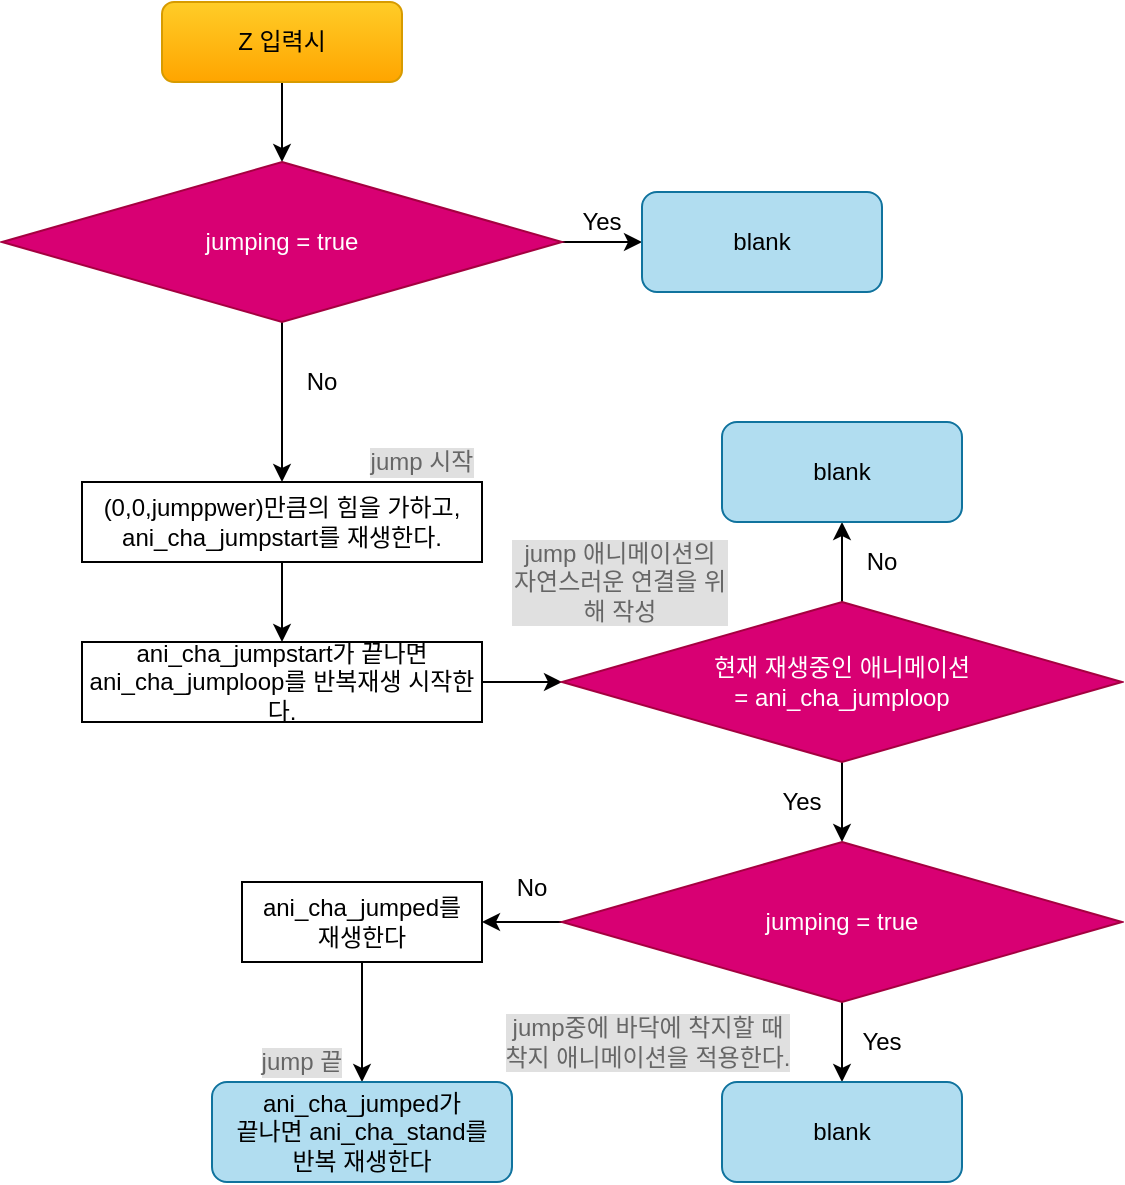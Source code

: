 <mxfile version="13.1.5" type="device"><diagram id="6NCQW5u_S7pxkT3N_kbf" name="Page-1"><mxGraphModel dx="1422" dy="745" grid="1" gridSize="10" guides="1" tooltips="1" connect="1" arrows="1" fold="1" page="1" pageScale="1" pageWidth="827" pageHeight="1169" math="0" shadow="0"><root><mxCell id="0"/><mxCell id="1" parent="0"/><mxCell id="tHYnqT5fr0ORRnQMyRaC-1" style="edgeStyle=orthogonalEdgeStyle;rounded=0;orthogonalLoop=1;jettySize=auto;html=1;exitX=0.5;exitY=1;exitDx=0;exitDy=0;" parent="1" source="KQISl-OcYKPEFTwS8O8O-5" target="tHYnqT5fr0ORRnQMyRaC-2" edge="1"><mxGeometry relative="1" as="geometry"><mxPoint x="300" y="240" as="targetPoint"/></mxGeometry></mxCell><mxCell id="KQISl-OcYKPEFTwS8O8O-5" value="Z 입력시" style="rounded=1;whiteSpace=wrap;html=1;gradientColor=#ffa500;fillColor=#ffcd28;strokeColor=#d79b00;" parent="1" vertex="1"><mxGeometry x="240" y="160" width="120" height="40" as="geometry"/></mxCell><mxCell id="KQISl-OcYKPEFTwS8O8O-17" style="edgeStyle=orthogonalEdgeStyle;rounded=0;orthogonalLoop=1;jettySize=auto;html=1;exitX=0.5;exitY=1;exitDx=0;exitDy=0;" parent="1" edge="1"><mxGeometry relative="1" as="geometry"><mxPoint x="500" y="410" as="sourcePoint"/><mxPoint x="500" y="410" as="targetPoint"/></mxGeometry></mxCell><mxCell id="tHYnqT5fr0ORRnQMyRaC-5" style="edgeStyle=orthogonalEdgeStyle;rounded=0;orthogonalLoop=1;jettySize=auto;html=1;exitX=1;exitY=0.5;exitDx=0;exitDy=0;" parent="1" source="tHYnqT5fr0ORRnQMyRaC-2" edge="1"><mxGeometry relative="1" as="geometry"><mxPoint x="480" y="280" as="targetPoint"/></mxGeometry></mxCell><mxCell id="tHYnqT5fr0ORRnQMyRaC-8" value="" style="edgeStyle=orthogonalEdgeStyle;rounded=0;orthogonalLoop=1;jettySize=auto;html=1;" parent="1" source="tHYnqT5fr0ORRnQMyRaC-2" target="Xf3fwoL6uI0LdtcOqFY4-4" edge="1"><mxGeometry relative="1" as="geometry"><mxPoint x="300" y="390" as="targetPoint"/></mxGeometry></mxCell><mxCell id="tHYnqT5fr0ORRnQMyRaC-2" value="jumping = true" style="rhombus;whiteSpace=wrap;html=1;rounded=0;strokeColor=#A50040;fillColor=#d80073;fontColor=#ffffff;" parent="1" vertex="1"><mxGeometry x="160" y="240" width="280" height="80" as="geometry"/></mxCell><mxCell id="tHYnqT5fr0ORRnQMyRaC-6" value="Yes" style="text;html=1;strokeColor=none;fillColor=none;align=center;verticalAlign=middle;whiteSpace=wrap;rounded=0;" parent="1" vertex="1"><mxGeometry x="440" y="260" width="40" height="20" as="geometry"/></mxCell><mxCell id="tHYnqT5fr0ORRnQMyRaC-10" value="No" style="text;html=1;strokeColor=none;fillColor=none;align=center;verticalAlign=middle;whiteSpace=wrap;rounded=0;" parent="1" vertex="1"><mxGeometry x="300" y="340" width="40" height="20" as="geometry"/></mxCell><mxCell id="Xf3fwoL6uI0LdtcOqFY4-2" value="blank" style="rounded=1;whiteSpace=wrap;html=1;fillColor=#b1ddf0;strokeColor=#10739e;" vertex="1" parent="1"><mxGeometry x="480" y="255" width="120" height="50" as="geometry"/></mxCell><mxCell id="Xf3fwoL6uI0LdtcOqFY4-6" value="" style="edgeStyle=orthogonalEdgeStyle;rounded=0;orthogonalLoop=1;jettySize=auto;html=1;" edge="1" parent="1" source="Xf3fwoL6uI0LdtcOqFY4-4" target="Xf3fwoL6uI0LdtcOqFY4-5"><mxGeometry relative="1" as="geometry"/></mxCell><mxCell id="Xf3fwoL6uI0LdtcOqFY4-4" value="(0,0,jumppwer)만큼의 힘을 가하고, ani_cha_jumpstart를 재생한다." style="rounded=0;whiteSpace=wrap;html=1;" vertex="1" parent="1"><mxGeometry x="200" y="400" width="200" height="40" as="geometry"/></mxCell><mxCell id="Xf3fwoL6uI0LdtcOqFY4-13" style="edgeStyle=orthogonalEdgeStyle;rounded=0;orthogonalLoop=1;jettySize=auto;html=1;exitX=1;exitY=0.5;exitDx=0;exitDy=0;entryX=0;entryY=0.5;entryDx=0;entryDy=0;" edge="1" parent="1" source="Xf3fwoL6uI0LdtcOqFY4-5" target="Xf3fwoL6uI0LdtcOqFY4-12"><mxGeometry relative="1" as="geometry"/></mxCell><mxCell id="Xf3fwoL6uI0LdtcOqFY4-5" value="ani_cha_jumpstart가 끝나면&lt;br&gt;ani_cha_jumploop를 반복재생 시작한다." style="rounded=0;whiteSpace=wrap;html=1;" vertex="1" parent="1"><mxGeometry x="200" y="480" width="200" height="40" as="geometry"/></mxCell><mxCell id="Xf3fwoL6uI0LdtcOqFY4-11" value="jump 애니메이션의 자연스러운 연결을 위해 작성" style="text;html=1;strokeColor=none;fillColor=none;align=center;verticalAlign=middle;whiteSpace=wrap;rounded=0;fontColor=#666666;labelBackgroundColor=#E0E0E0;" vertex="1" parent="1"><mxGeometry x="414" y="430" width="110" height="40" as="geometry"/></mxCell><mxCell id="Xf3fwoL6uI0LdtcOqFY4-15" style="edgeStyle=orthogonalEdgeStyle;rounded=0;orthogonalLoop=1;jettySize=auto;html=1;exitX=0.5;exitY=1;exitDx=0;exitDy=0;" edge="1" parent="1" source="Xf3fwoL6uI0LdtcOqFY4-12" target="Xf3fwoL6uI0LdtcOqFY4-14"><mxGeometry relative="1" as="geometry"/></mxCell><mxCell id="Xf3fwoL6uI0LdtcOqFY4-17" style="edgeStyle=orthogonalEdgeStyle;rounded=0;orthogonalLoop=1;jettySize=auto;html=1;exitX=0.5;exitY=0;exitDx=0;exitDy=0;" edge="1" parent="1" source="Xf3fwoL6uI0LdtcOqFY4-12" target="Xf3fwoL6uI0LdtcOqFY4-16"><mxGeometry relative="1" as="geometry"/></mxCell><mxCell id="Xf3fwoL6uI0LdtcOqFY4-12" value="현재 재생중인 애니메이션&lt;br&gt;= ani_cha_jumploop" style="rhombus;whiteSpace=wrap;html=1;rounded=0;strokeColor=#A50040;fillColor=#d80073;fontColor=#ffffff;" vertex="1" parent="1"><mxGeometry x="440" y="460" width="280" height="80" as="geometry"/></mxCell><mxCell id="Xf3fwoL6uI0LdtcOqFY4-21" style="edgeStyle=orthogonalEdgeStyle;rounded=0;orthogonalLoop=1;jettySize=auto;html=1;exitX=0;exitY=0.5;exitDx=0;exitDy=0;" edge="1" parent="1" source="Xf3fwoL6uI0LdtcOqFY4-14" target="Xf3fwoL6uI0LdtcOqFY4-30"><mxGeometry relative="1" as="geometry"><mxPoint x="400" y="620" as="targetPoint"/></mxGeometry></mxCell><mxCell id="Xf3fwoL6uI0LdtcOqFY4-23" style="edgeStyle=orthogonalEdgeStyle;rounded=0;orthogonalLoop=1;jettySize=auto;html=1;exitX=0.5;exitY=1;exitDx=0;exitDy=0;entryX=0.5;entryY=0;entryDx=0;entryDy=0;" edge="1" parent="1" source="Xf3fwoL6uI0LdtcOqFY4-14" target="Xf3fwoL6uI0LdtcOqFY4-22"><mxGeometry relative="1" as="geometry"/></mxCell><mxCell id="Xf3fwoL6uI0LdtcOqFY4-14" value="jumping = true" style="rhombus;whiteSpace=wrap;html=1;rounded=0;strokeColor=#A50040;fillColor=#d80073;fontColor=#ffffff;" vertex="1" parent="1"><mxGeometry x="440" y="580" width="280" height="80" as="geometry"/></mxCell><mxCell id="Xf3fwoL6uI0LdtcOqFY4-16" value="blank" style="rounded=1;whiteSpace=wrap;html=1;fillColor=#b1ddf0;strokeColor=#10739e;" vertex="1" parent="1"><mxGeometry x="520" y="370" width="120" height="50" as="geometry"/></mxCell><mxCell id="Xf3fwoL6uI0LdtcOqFY4-18" value="No" style="text;html=1;strokeColor=none;fillColor=none;align=center;verticalAlign=middle;whiteSpace=wrap;rounded=0;" vertex="1" parent="1"><mxGeometry x="580" y="430" width="40" height="20" as="geometry"/></mxCell><mxCell id="Xf3fwoL6uI0LdtcOqFY4-19" value="Yes" style="text;html=1;strokeColor=none;fillColor=none;align=center;verticalAlign=middle;whiteSpace=wrap;rounded=0;" vertex="1" parent="1"><mxGeometry x="540" y="550" width="40" height="20" as="geometry"/></mxCell><mxCell id="Xf3fwoL6uI0LdtcOqFY4-22" value="blank" style="rounded=1;whiteSpace=wrap;html=1;fillColor=#b1ddf0;strokeColor=#10739e;" vertex="1" parent="1"><mxGeometry x="520" y="700" width="120" height="50" as="geometry"/></mxCell><mxCell id="Xf3fwoL6uI0LdtcOqFY4-24" value="Yes" style="text;html=1;strokeColor=none;fillColor=none;align=center;verticalAlign=middle;whiteSpace=wrap;rounded=0;" vertex="1" parent="1"><mxGeometry x="580" y="670" width="40" height="20" as="geometry"/></mxCell><mxCell id="Xf3fwoL6uI0LdtcOqFY4-25" value="No" style="text;html=1;strokeColor=none;fillColor=none;align=center;verticalAlign=middle;whiteSpace=wrap;rounded=0;" vertex="1" parent="1"><mxGeometry x="405" y="592.5" width="40" height="20" as="geometry"/></mxCell><mxCell id="Xf3fwoL6uI0LdtcOqFY4-27" value="jump중에 바닥에 착지할 때&lt;br&gt;착지 애니메이션을 적용한다." style="text;html=1;strokeColor=none;fillColor=none;align=center;verticalAlign=middle;whiteSpace=wrap;rounded=0;fontColor=#666666;labelBackgroundColor=#E0E0E0;" vertex="1" parent="1"><mxGeometry x="400" y="660" width="166" height="40" as="geometry"/></mxCell><mxCell id="Xf3fwoL6uI0LdtcOqFY4-28" value="jump 시작" style="text;html=1;strokeColor=none;fillColor=none;align=center;verticalAlign=middle;whiteSpace=wrap;rounded=0;fontColor=#666666;labelBackgroundColor=#E0E0E0;" vertex="1" parent="1"><mxGeometry x="340" y="380" width="60" height="20" as="geometry"/></mxCell><mxCell id="Xf3fwoL6uI0LdtcOqFY4-29" value="jump 끝" style="text;html=1;strokeColor=none;fillColor=none;align=center;verticalAlign=middle;whiteSpace=wrap;rounded=0;fontColor=#666666;labelBackgroundColor=#E0E0E0;" vertex="1" parent="1"><mxGeometry x="280" y="680" width="60" height="20" as="geometry"/></mxCell><mxCell id="Xf3fwoL6uI0LdtcOqFY4-35" style="edgeStyle=orthogonalEdgeStyle;rounded=0;orthogonalLoop=1;jettySize=auto;html=1;exitX=0.5;exitY=1;exitDx=0;exitDy=0;entryX=0.5;entryY=0;entryDx=0;entryDy=0;" edge="1" parent="1" source="Xf3fwoL6uI0LdtcOqFY4-30" target="Xf3fwoL6uI0LdtcOqFY4-34"><mxGeometry relative="1" as="geometry"/></mxCell><mxCell id="Xf3fwoL6uI0LdtcOqFY4-30" value="ani_cha_jumped를&lt;br&gt;재생한다" style="rounded=0;whiteSpace=wrap;html=1;" vertex="1" parent="1"><mxGeometry x="280" y="600" width="120" height="40" as="geometry"/></mxCell><mxCell id="Xf3fwoL6uI0LdtcOqFY4-34" value="ani_cha_jumped가&lt;br&gt;끝나면 ani_cha_stand를&lt;br&gt;반복 재생한다" style="rounded=1;whiteSpace=wrap;html=1;fillColor=#b1ddf0;strokeColor=#10739e;" vertex="1" parent="1"><mxGeometry x="265" y="700" width="150" height="50" as="geometry"/></mxCell></root></mxGraphModel></diagram></mxfile>